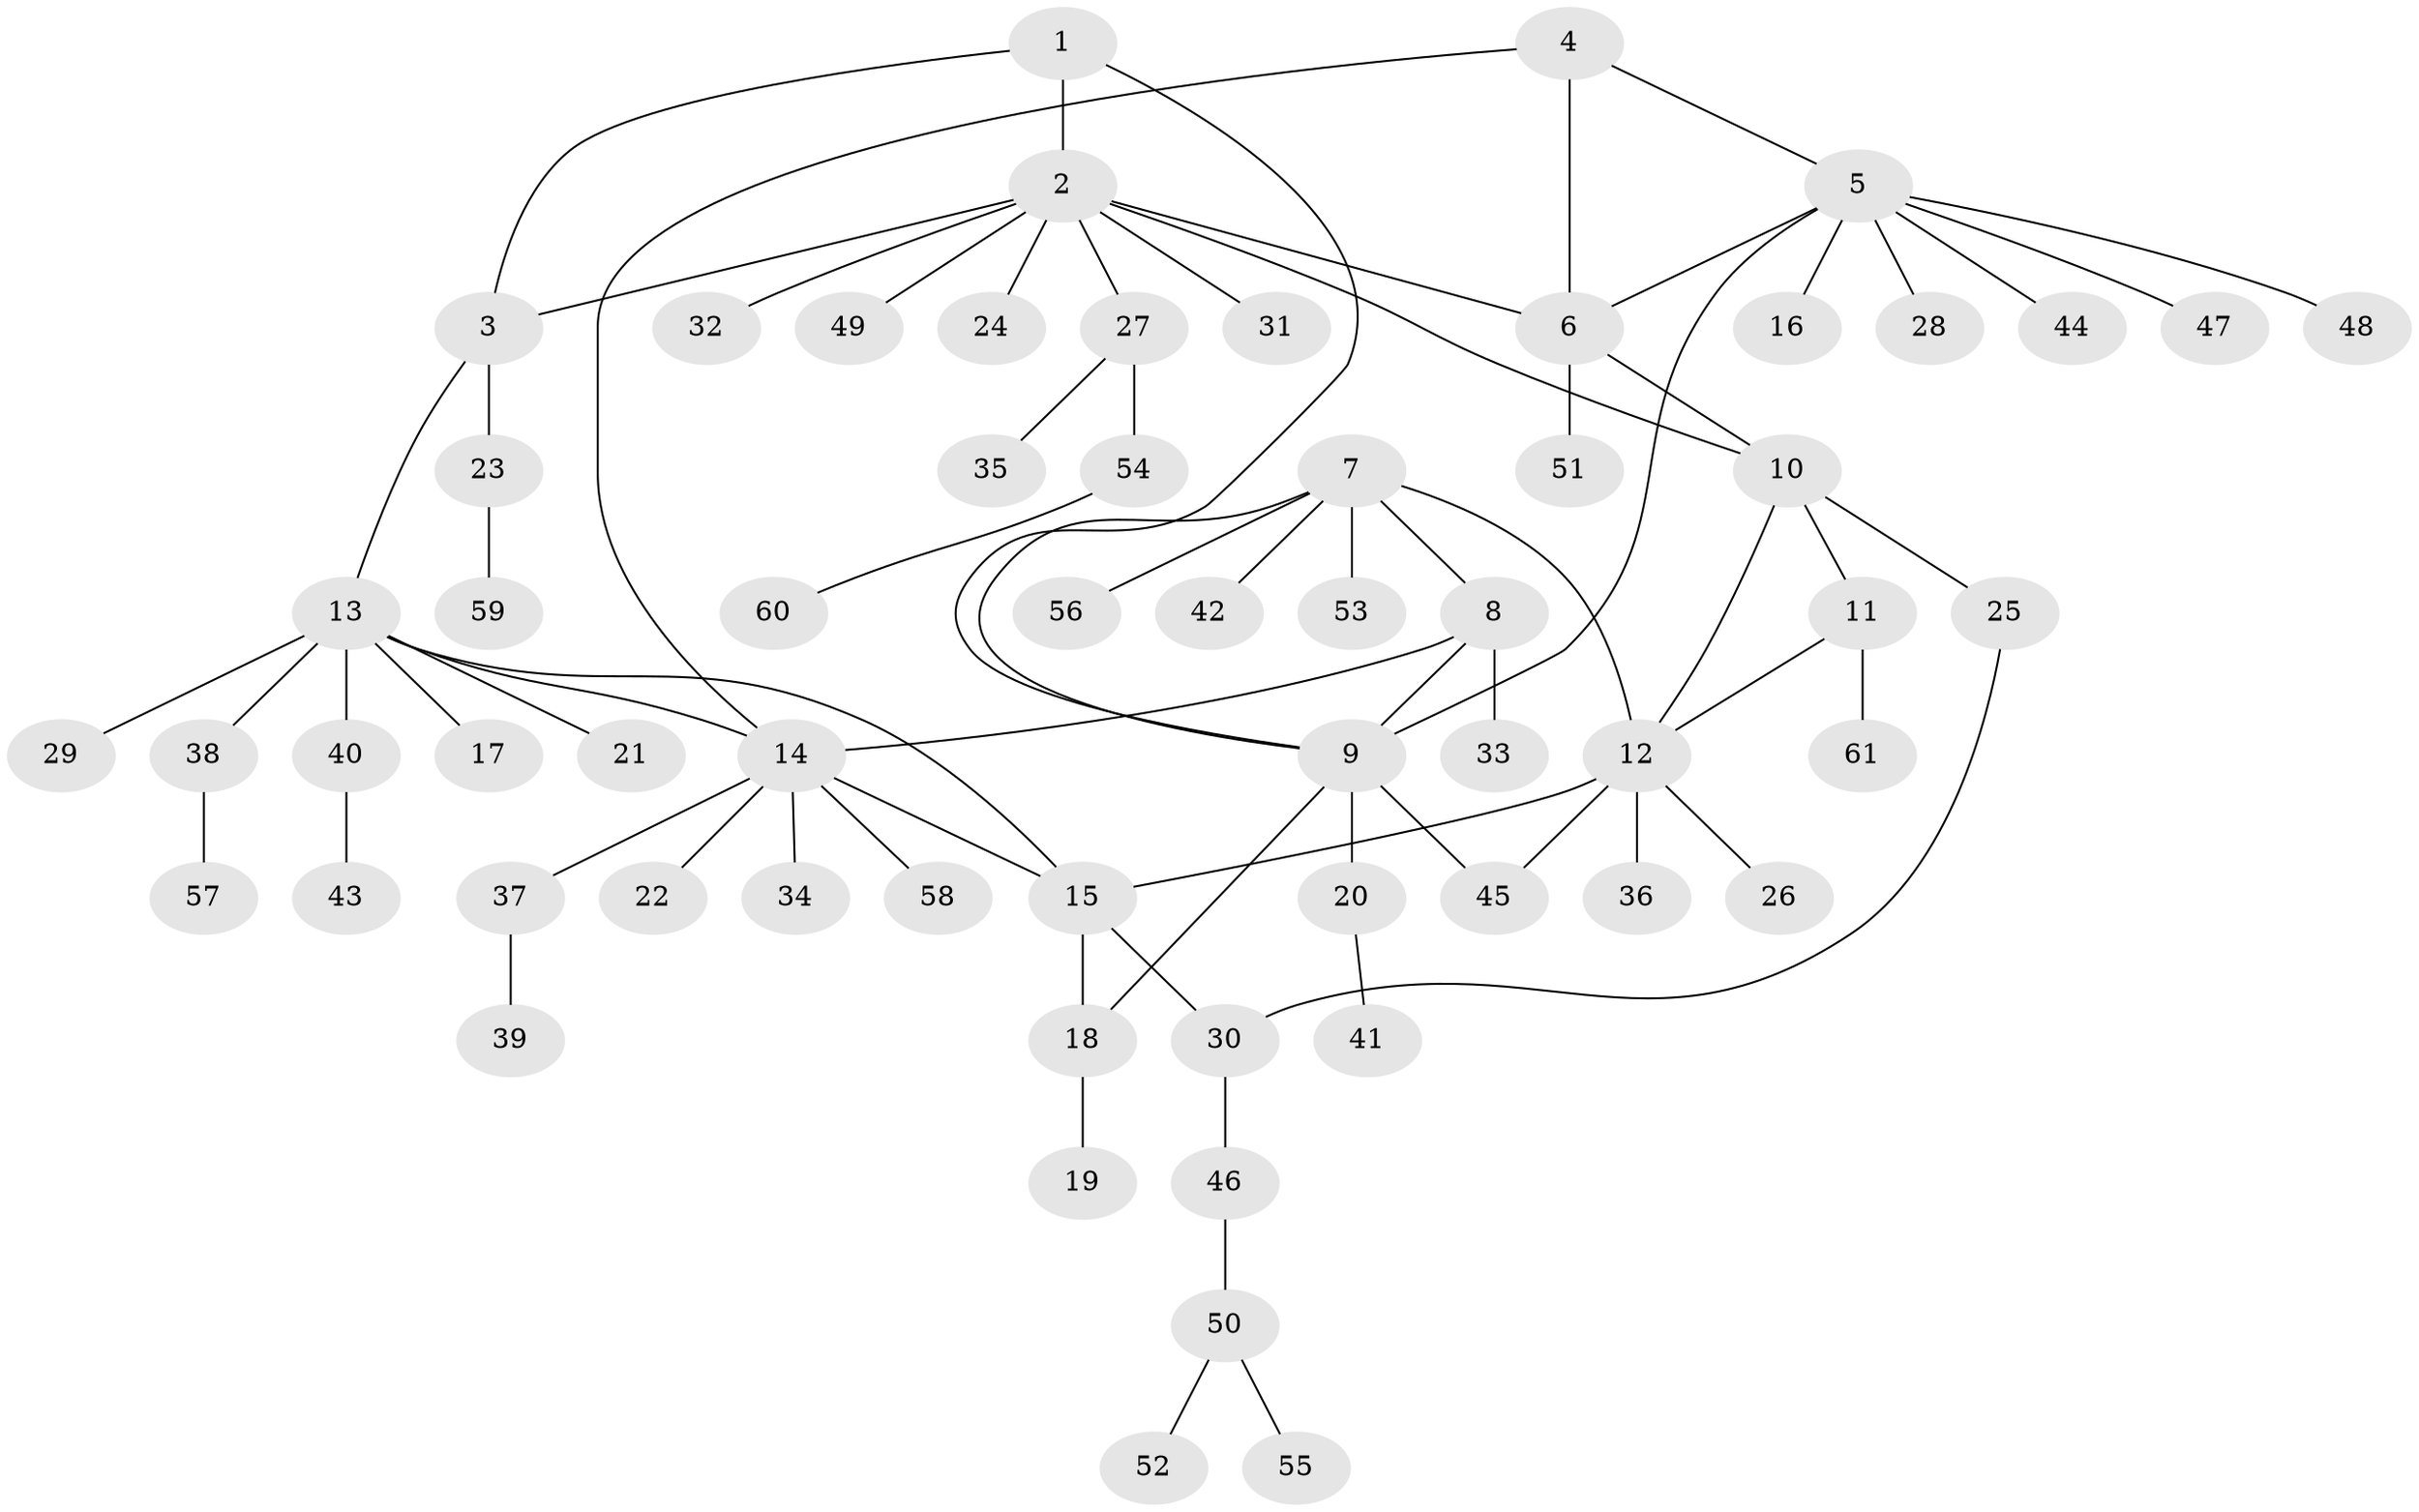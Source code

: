 // Generated by graph-tools (version 1.1) at 2025/11/02/27/25 16:11:37]
// undirected, 61 vertices, 74 edges
graph export_dot {
graph [start="1"]
  node [color=gray90,style=filled];
  1;
  2;
  3;
  4;
  5;
  6;
  7;
  8;
  9;
  10;
  11;
  12;
  13;
  14;
  15;
  16;
  17;
  18;
  19;
  20;
  21;
  22;
  23;
  24;
  25;
  26;
  27;
  28;
  29;
  30;
  31;
  32;
  33;
  34;
  35;
  36;
  37;
  38;
  39;
  40;
  41;
  42;
  43;
  44;
  45;
  46;
  47;
  48;
  49;
  50;
  51;
  52;
  53;
  54;
  55;
  56;
  57;
  58;
  59;
  60;
  61;
  1 -- 2;
  1 -- 3;
  1 -- 9;
  2 -- 3;
  2 -- 6;
  2 -- 10;
  2 -- 24;
  2 -- 27;
  2 -- 31;
  2 -- 32;
  2 -- 49;
  3 -- 13;
  3 -- 23;
  4 -- 5;
  4 -- 6;
  4 -- 14;
  5 -- 6;
  5 -- 9;
  5 -- 16;
  5 -- 28;
  5 -- 44;
  5 -- 47;
  5 -- 48;
  6 -- 10;
  6 -- 51;
  7 -- 8;
  7 -- 9;
  7 -- 12;
  7 -- 42;
  7 -- 53;
  7 -- 56;
  8 -- 9;
  8 -- 14;
  8 -- 33;
  9 -- 18;
  9 -- 20;
  9 -- 45;
  10 -- 11;
  10 -- 12;
  10 -- 25;
  11 -- 12;
  11 -- 61;
  12 -- 15;
  12 -- 26;
  12 -- 36;
  12 -- 45;
  13 -- 14;
  13 -- 15;
  13 -- 17;
  13 -- 21;
  13 -- 29;
  13 -- 38;
  13 -- 40;
  14 -- 15;
  14 -- 22;
  14 -- 34;
  14 -- 37;
  14 -- 58;
  15 -- 18;
  15 -- 30;
  18 -- 19;
  20 -- 41;
  23 -- 59;
  25 -- 30;
  27 -- 35;
  27 -- 54;
  30 -- 46;
  37 -- 39;
  38 -- 57;
  40 -- 43;
  46 -- 50;
  50 -- 52;
  50 -- 55;
  54 -- 60;
}
